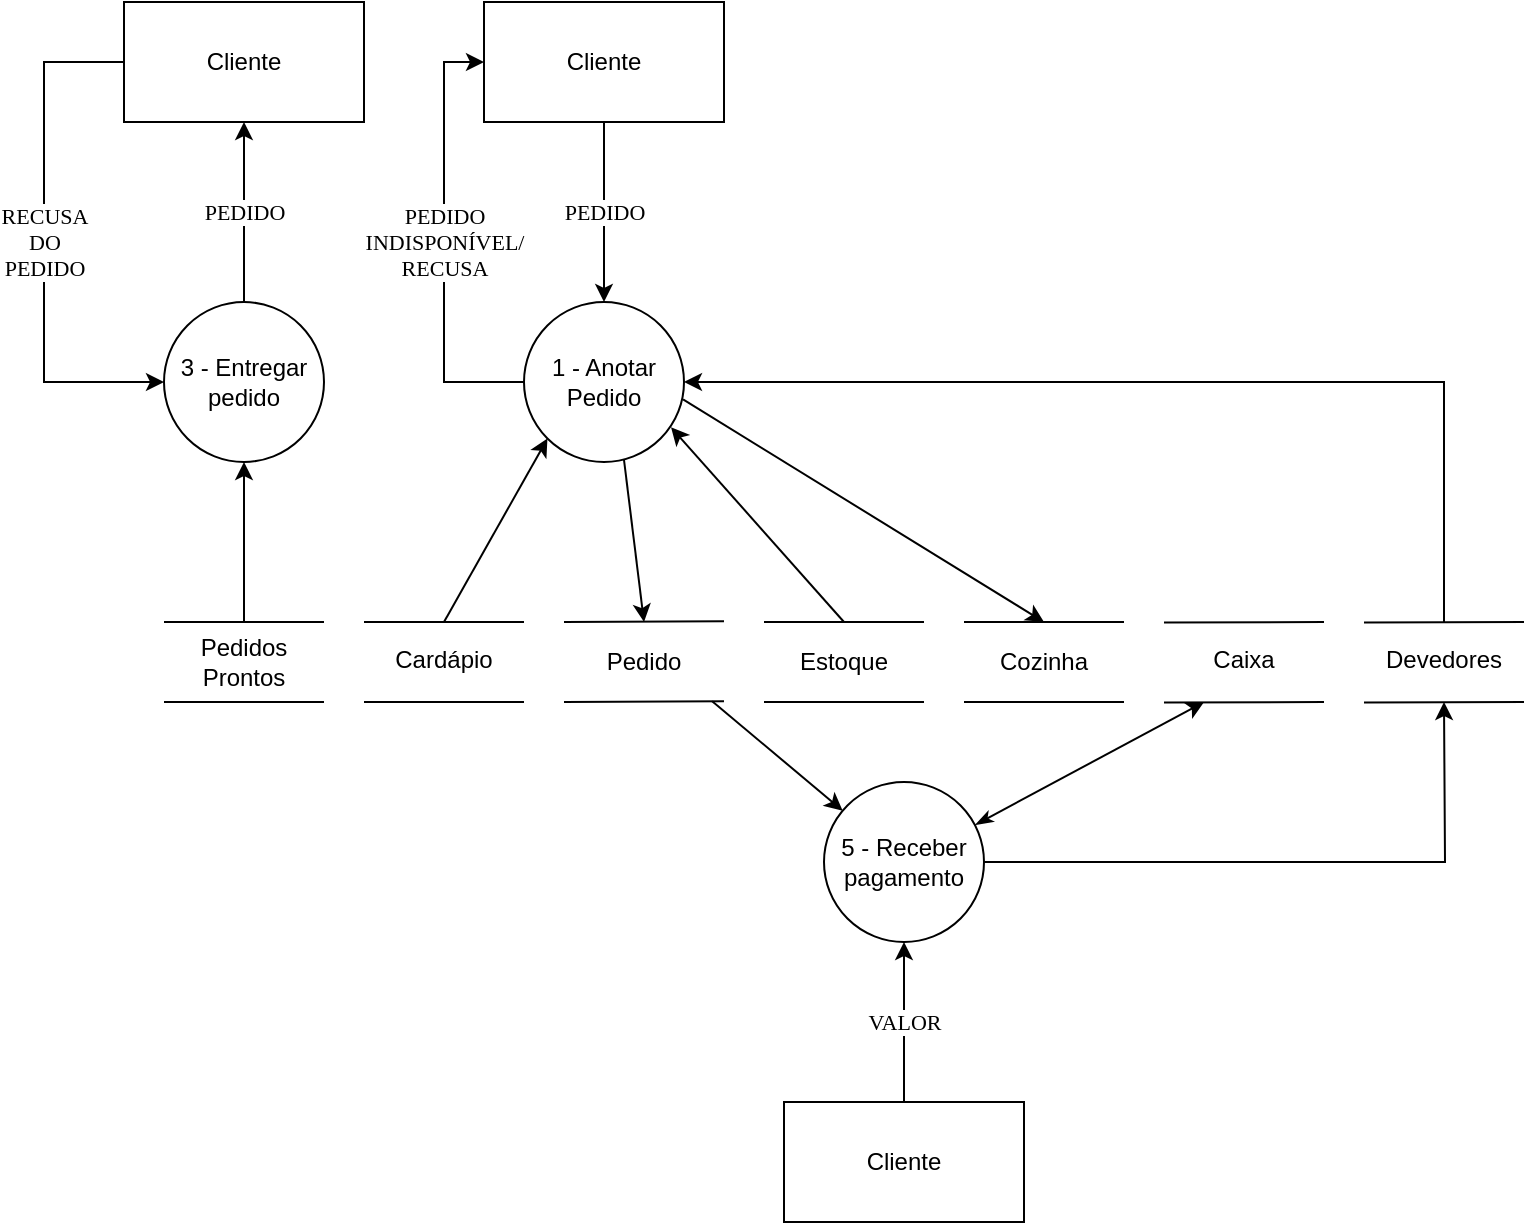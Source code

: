 <mxfile version="12.8.6" type="device"><diagram id="qjHAE3x9mIq8DIDpGeyV" name="Page-1"><mxGraphModel dx="1422" dy="769" grid="1" gridSize="10" guides="1" tooltips="1" connect="1" arrows="1" fold="1" page="1" pageScale="1" pageWidth="1169" pageHeight="827" math="0" shadow="0"><root><mxCell id="0"/><mxCell id="1" parent="0"/><mxCell id="gOE07L9c1W6rjKcg-d60-7" value="" style="endArrow=none;html=1;" parent="1" edge="1"><mxGeometry width="50" height="50" relative="1" as="geometry"><mxPoint x="520" y="360" as="sourcePoint"/><mxPoint x="600" y="360" as="targetPoint"/></mxGeometry></mxCell><mxCell id="gOE07L9c1W6rjKcg-d60-8" value="" style="endArrow=none;html=1;" parent="1" edge="1"><mxGeometry width="50" height="50" relative="1" as="geometry"><mxPoint x="520" y="400" as="sourcePoint"/><mxPoint x="600" y="400" as="targetPoint"/></mxGeometry></mxCell><mxCell id="gOE07L9c1W6rjKcg-d60-9" value="Cardápio" style="text;html=1;strokeColor=none;fillColor=none;align=center;verticalAlign=middle;whiteSpace=wrap;rounded=0;" parent="1" vertex="1"><mxGeometry x="520" y="369.11" width="80" height="20" as="geometry"/></mxCell><mxCell id="gOE07L9c1W6rjKcg-d60-11" value="" style="endArrow=none;html=1;exitX=0;exitY=0;exitDx=0;exitDy=0;" parent="1" source="gOE07L9c1W6rjKcg-d60-13" edge="1"><mxGeometry width="50" height="50" relative="1" as="geometry"><mxPoint x="580" y="359.58" as="sourcePoint"/><mxPoint x="700" y="359.58" as="targetPoint"/></mxGeometry></mxCell><mxCell id="gOE07L9c1W6rjKcg-d60-12" value="" style="endArrow=none;html=1;exitX=0;exitY=1;exitDx=0;exitDy=0;" parent="1" source="gOE07L9c1W6rjKcg-d60-13" edge="1"><mxGeometry width="50" height="50" relative="1" as="geometry"><mxPoint x="580" y="399.58" as="sourcePoint"/><mxPoint x="700" y="399.58" as="targetPoint"/></mxGeometry></mxCell><mxCell id="gOE07L9c1W6rjKcg-d60-13" value="Pedido" style="text;html=1;strokeColor=none;fillColor=none;align=center;verticalAlign=middle;whiteSpace=wrap;rounded=0;" parent="1" vertex="1"><mxGeometry x="620" y="360" width="80" height="40" as="geometry"/></mxCell><mxCell id="gOE07L9c1W6rjKcg-d60-54" value="PEDIDO" style="edgeStyle=orthogonalEdgeStyle;rounded=0;orthogonalLoop=1;jettySize=auto;html=1;entryX=0.5;entryY=0;entryDx=0;entryDy=0;fontFamily=Verdana;" parent="1" source="gOE07L9c1W6rjKcg-d60-21" target="gOE07L9c1W6rjKcg-d60-24" edge="1"><mxGeometry relative="1" as="geometry"/></mxCell><mxCell id="gOE07L9c1W6rjKcg-d60-21" value="Cliente" style="rounded=0;whiteSpace=wrap;html=1;" parent="1" vertex="1"><mxGeometry x="580" y="50" width="120" height="60" as="geometry"/></mxCell><mxCell id="_qrXjnrwUdf6wKU6dvEv-1" value="&lt;div&gt;PEDIDO &lt;br&gt;&lt;/div&gt;&lt;div&gt;INDISPONÍVEL/&lt;/div&gt;&lt;div&gt;RECUSA&lt;br&gt;&lt;/div&gt;" style="edgeStyle=orthogonalEdgeStyle;rounded=0;orthogonalLoop=1;jettySize=auto;html=1;entryX=0;entryY=0.5;entryDx=0;entryDy=0;fontColor=#000000;fontFamily=Verdana;" parent="1" source="gOE07L9c1W6rjKcg-d60-24" target="gOE07L9c1W6rjKcg-d60-21" edge="1"><mxGeometry relative="1" as="geometry"><Array as="points"><mxPoint x="560" y="240"/><mxPoint x="560" y="80"/></Array></mxGeometry></mxCell><mxCell id="gOE07L9c1W6rjKcg-d60-24" value="1 - Anotar Pedido" style="ellipse;whiteSpace=wrap;html=1;aspect=fixed;" parent="1" vertex="1"><mxGeometry x="600" y="200" width="80" height="80" as="geometry"/></mxCell><mxCell id="gOE07L9c1W6rjKcg-d60-27" value="" style="endArrow=classic;html=1;entryX=0;entryY=1;entryDx=0;entryDy=0;" parent="1" target="gOE07L9c1W6rjKcg-d60-24" edge="1"><mxGeometry width="50" height="50" relative="1" as="geometry"><mxPoint x="560" y="360" as="sourcePoint"/><mxPoint x="570" y="310" as="targetPoint"/></mxGeometry></mxCell><mxCell id="gOE07L9c1W6rjKcg-d60-29" value="" style="endArrow=none;html=1;" parent="1" edge="1"><mxGeometry width="50" height="50" relative="1" as="geometry"><mxPoint x="720" y="360.0" as="sourcePoint"/><mxPoint x="800" y="360" as="targetPoint"/></mxGeometry></mxCell><mxCell id="gOE07L9c1W6rjKcg-d60-30" value="" style="endArrow=none;html=1;" parent="1" edge="1"><mxGeometry width="50" height="50" relative="1" as="geometry"><mxPoint x="720" y="400" as="sourcePoint"/><mxPoint x="800" y="400" as="targetPoint"/></mxGeometry></mxCell><mxCell id="gOE07L9c1W6rjKcg-d60-31" value="Estoque" style="text;html=1;strokeColor=none;fillColor=none;align=center;verticalAlign=middle;whiteSpace=wrap;rounded=0;" parent="1" vertex="1"><mxGeometry x="720" y="370" width="80" height="20" as="geometry"/></mxCell><mxCell id="gOE07L9c1W6rjKcg-d60-67" value="&lt;font face=&quot;Verdana&quot;&gt;PEDIDO&lt;/font&gt;" style="edgeStyle=orthogonalEdgeStyle;rounded=0;orthogonalLoop=1;jettySize=auto;html=1;entryX=0.5;entryY=1;entryDx=0;entryDy=0;" parent="1" source="gOE07L9c1W6rjKcg-d60-61" target="gOE07L9c1W6rjKcg-d60-62" edge="1"><mxGeometry relative="1" as="geometry"/></mxCell><mxCell id="gOE07L9c1W6rjKcg-d60-61" value="3 - Entregar pedido" style="ellipse;whiteSpace=wrap;html=1;aspect=fixed;" parent="1" vertex="1"><mxGeometry x="420" y="200" width="80" height="80" as="geometry"/></mxCell><mxCell id="_qrXjnrwUdf6wKU6dvEv-9" value="&lt;div&gt;RECUSA&lt;/div&gt;&lt;div&gt;DO&lt;/div&gt;&lt;div&gt;PEDIDO&lt;br&gt;&lt;/div&gt;" style="edgeStyle=orthogonalEdgeStyle;rounded=0;orthogonalLoop=1;jettySize=auto;html=1;entryX=0;entryY=0.5;entryDx=0;entryDy=0;fontFamily=Verdana;fontColor=#000000;" parent="1" source="gOE07L9c1W6rjKcg-d60-62" target="gOE07L9c1W6rjKcg-d60-61" edge="1"><mxGeometry relative="1" as="geometry"><Array as="points"><mxPoint x="360" y="80"/><mxPoint x="360" y="240"/></Array></mxGeometry></mxCell><mxCell id="gOE07L9c1W6rjKcg-d60-62" value="Cliente" style="rounded=0;whiteSpace=wrap;html=1;" parent="1" vertex="1"><mxGeometry x="400" y="50" width="120" height="60" as="geometry"/></mxCell><mxCell id="gOE07L9c1W6rjKcg-d60-63" value="" style="endArrow=none;html=1;exitX=0;exitY=0;exitDx=0;exitDy=0;" parent="1" source="gOE07L9c1W6rjKcg-d60-65" edge="1"><mxGeometry width="50" height="50" relative="1" as="geometry"><mxPoint x="380" y="360.0" as="sourcePoint"/><mxPoint x="500" y="360.0" as="targetPoint"/></mxGeometry></mxCell><mxCell id="gOE07L9c1W6rjKcg-d60-64" value="" style="endArrow=none;html=1;exitX=0;exitY=1;exitDx=0;exitDy=0;" parent="1" source="gOE07L9c1W6rjKcg-d60-65" edge="1"><mxGeometry width="50" height="50" relative="1" as="geometry"><mxPoint x="380" y="400.0" as="sourcePoint"/><mxPoint x="500" y="400.0" as="targetPoint"/></mxGeometry></mxCell><mxCell id="gOE07L9c1W6rjKcg-d60-66" style="edgeStyle=orthogonalEdgeStyle;rounded=0;orthogonalLoop=1;jettySize=auto;html=1;entryX=0.5;entryY=1;entryDx=0;entryDy=0;" parent="1" source="gOE07L9c1W6rjKcg-d60-65" target="gOE07L9c1W6rjKcg-d60-61" edge="1"><mxGeometry relative="1" as="geometry"/></mxCell><mxCell id="gOE07L9c1W6rjKcg-d60-65" value="Pedidos Prontos" style="text;html=1;strokeColor=none;fillColor=none;align=center;verticalAlign=middle;whiteSpace=wrap;rounded=0;" parent="1" vertex="1"><mxGeometry x="420" y="360" width="80" height="40" as="geometry"/></mxCell><mxCell id="gOE07L9c1W6rjKcg-d60-83" value="" style="endArrow=none;html=1;" parent="1" edge="1"><mxGeometry width="50" height="50" relative="1" as="geometry"><mxPoint x="920" y="360.24" as="sourcePoint"/><mxPoint x="1000" y="360.0" as="targetPoint"/></mxGeometry></mxCell><mxCell id="gOE07L9c1W6rjKcg-d60-84" value="" style="endArrow=none;html=1;" parent="1" edge="1"><mxGeometry width="50" height="50" relative="1" as="geometry"><mxPoint x="920" y="400.24" as="sourcePoint"/><mxPoint x="1000" y="400" as="targetPoint"/></mxGeometry></mxCell><mxCell id="gOE07L9c1W6rjKcg-d60-85" value="Caixa" style="text;html=1;strokeColor=none;fillColor=none;align=center;verticalAlign=middle;whiteSpace=wrap;rounded=0;" parent="1" vertex="1"><mxGeometry x="920" y="368.76" width="80" height="20" as="geometry"/></mxCell><mxCell id="gOE07L9c1W6rjKcg-d60-89" value="VALOR" style="edgeStyle=orthogonalEdgeStyle;rounded=0;orthogonalLoop=1;jettySize=auto;html=1;entryX=0.5;entryY=1;entryDx=0;entryDy=0;fontFamily=Verdana;" parent="1" source="gOE07L9c1W6rjKcg-d60-86" target="gOE07L9c1W6rjKcg-d60-87" edge="1"><mxGeometry relative="1" as="geometry"/></mxCell><mxCell id="gOE07L9c1W6rjKcg-d60-86" value="Cliente" style="rounded=0;whiteSpace=wrap;html=1;" parent="1" vertex="1"><mxGeometry x="730" y="600" width="120" height="60" as="geometry"/></mxCell><mxCell id="Npy7WdyARgFQCJeVVUoc-7" style="edgeStyle=orthogonalEdgeStyle;rounded=0;orthogonalLoop=1;jettySize=auto;html=1;" parent="1" source="gOE07L9c1W6rjKcg-d60-87" edge="1"><mxGeometry relative="1" as="geometry"><mxPoint x="1060" y="400" as="targetPoint"/></mxGeometry></mxCell><mxCell id="gOE07L9c1W6rjKcg-d60-87" value="&lt;div&gt;5 - Receber&lt;/div&gt;&lt;div&gt;pagamento&lt;br&gt;&lt;/div&gt;" style="ellipse;whiteSpace=wrap;html=1;aspect=fixed;" parent="1" vertex="1"><mxGeometry x="750" y="440" width="80" height="80" as="geometry"/></mxCell><mxCell id="gOE07L9c1W6rjKcg-d60-88" value="" style="endArrow=classic;html=1;exitX=0.926;exitY=0.991;exitDx=0;exitDy=0;exitPerimeter=0;" parent="1" source="gOE07L9c1W6rjKcg-d60-13" target="gOE07L9c1W6rjKcg-d60-87" edge="1"><mxGeometry width="50" height="50" relative="1" as="geometry"><mxPoint x="830" y="464" as="sourcePoint"/><mxPoint x="880" y="414" as="targetPoint"/></mxGeometry></mxCell><mxCell id="_qrXjnrwUdf6wKU6dvEv-3" value="" style="endArrow=classic;html=1;fontFamily=Verdana;fontColor=#000000;exitX=0.625;exitY=0.987;exitDx=0;exitDy=0;exitPerimeter=0;entryX=0.5;entryY=0;entryDx=0;entryDy=0;" parent="1" source="gOE07L9c1W6rjKcg-d60-24" target="gOE07L9c1W6rjKcg-d60-13" edge="1"><mxGeometry width="50" height="50" relative="1" as="geometry"><mxPoint x="770" y="290" as="sourcePoint"/><mxPoint x="680" y="340" as="targetPoint"/></mxGeometry></mxCell><mxCell id="_qrXjnrwUdf6wKU6dvEv-4" value="" style="endArrow=none;html=1;" parent="1" edge="1"><mxGeometry width="50" height="50" relative="1" as="geometry"><mxPoint x="820" y="360.0" as="sourcePoint"/><mxPoint x="900" y="360" as="targetPoint"/></mxGeometry></mxCell><mxCell id="_qrXjnrwUdf6wKU6dvEv-5" value="" style="endArrow=none;html=1;" parent="1" edge="1"><mxGeometry width="50" height="50" relative="1" as="geometry"><mxPoint x="820" y="400" as="sourcePoint"/><mxPoint x="900" y="400" as="targetPoint"/></mxGeometry></mxCell><mxCell id="_qrXjnrwUdf6wKU6dvEv-6" value="Cozinha" style="text;html=1;strokeColor=none;fillColor=none;align=center;verticalAlign=middle;whiteSpace=wrap;rounded=0;" parent="1" vertex="1"><mxGeometry x="820" y="370" width="80" height="20" as="geometry"/></mxCell><mxCell id="_qrXjnrwUdf6wKU6dvEv-7" value="" style="endArrow=classic;html=1;fontFamily=Verdana;fontColor=#000000;entryX=0.919;entryY=0.783;entryDx=0;entryDy=0;entryPerimeter=0;" parent="1" target="gOE07L9c1W6rjKcg-d60-24" edge="1"><mxGeometry width="50" height="50" relative="1" as="geometry"><mxPoint x="760" y="360" as="sourcePoint"/><mxPoint x="654" y="263" as="targetPoint"/></mxGeometry></mxCell><mxCell id="Npy7WdyARgFQCJeVVUoc-1" value="" style="endArrow=none;html=1;" parent="1" edge="1"><mxGeometry width="50" height="50" relative="1" as="geometry"><mxPoint x="1020" y="360.24" as="sourcePoint"/><mxPoint x="1100" y="360" as="targetPoint"/></mxGeometry></mxCell><mxCell id="Npy7WdyARgFQCJeVVUoc-2" value="" style="endArrow=none;html=1;" parent="1" edge="1"><mxGeometry width="50" height="50" relative="1" as="geometry"><mxPoint x="1020" y="400.24" as="sourcePoint"/><mxPoint x="1100" y="400" as="targetPoint"/></mxGeometry></mxCell><mxCell id="Npy7WdyARgFQCJeVVUoc-10" style="edgeStyle=orthogonalEdgeStyle;rounded=0;orthogonalLoop=1;jettySize=auto;html=1;entryX=1;entryY=0.5;entryDx=0;entryDy=0;" parent="1" target="gOE07L9c1W6rjKcg-d60-24" edge="1"><mxGeometry relative="1" as="geometry"><mxPoint x="1060" y="360" as="sourcePoint"/><Array as="points"><mxPoint x="1060" y="240"/></Array></mxGeometry></mxCell><mxCell id="Npy7WdyARgFQCJeVVUoc-3" value="Devedores" style="text;html=1;strokeColor=none;fillColor=none;align=center;verticalAlign=middle;whiteSpace=wrap;rounded=0;" parent="1" vertex="1"><mxGeometry x="1020" y="368.76" width="80" height="20" as="geometry"/></mxCell><mxCell id="Npy7WdyARgFQCJeVVUoc-4" value="" style="endArrow=classic;html=1;exitX=0.945;exitY=0.268;exitDx=0;exitDy=0;exitPerimeter=0;startArrow=classicThin;startFill=1;" parent="1" source="gOE07L9c1W6rjKcg-d60-87" edge="1"><mxGeometry width="50" height="50" relative="1" as="geometry"><mxPoint x="825" y="462" as="sourcePoint"/><mxPoint x="940" y="400" as="targetPoint"/></mxGeometry></mxCell><mxCell id="Npy7WdyARgFQCJeVVUoc-8" value="" style="endArrow=classic;html=1;exitX=0.994;exitY=0.609;exitDx=0;exitDy=0;exitPerimeter=0;" parent="1" source="gOE07L9c1W6rjKcg-d60-24" edge="1"><mxGeometry width="50" height="50" relative="1" as="geometry"><mxPoint x="690" y="240" as="sourcePoint"/><mxPoint x="860" y="360" as="targetPoint"/></mxGeometry></mxCell></root></mxGraphModel></diagram></mxfile>
